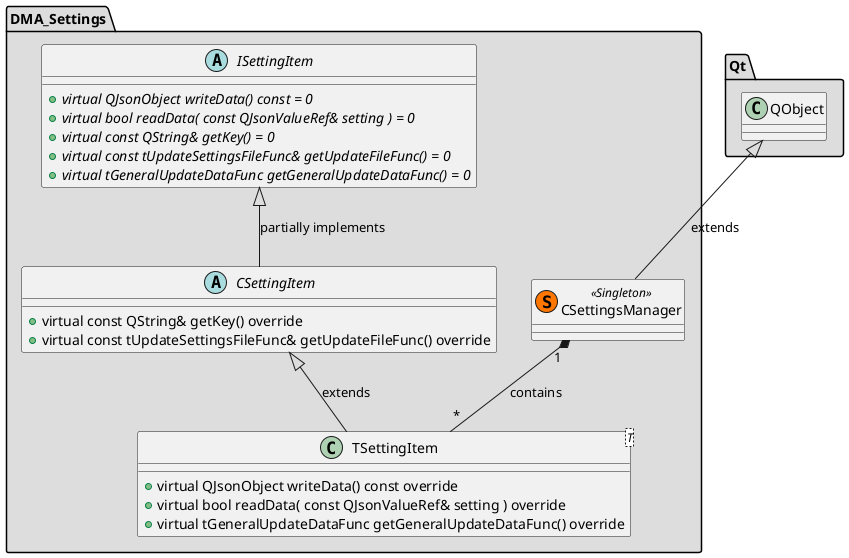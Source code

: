 
@startuml

skinparam wrapWidth 600
package "DMA_Settings" #DDDDDD
{

abstract class "CSettingItem"
{
    + virtual const QString& getKey() override
    + virtual const tUpdateSettingsFileFunc& getUpdateFileFunc() override
}

class "CSettingsManager"<< (S,#FF7700) Singleton >>
{
}

abstract class "ISettingItem"
{
    + {abstract} virtual QJsonObject writeData() const = 0
    + {abstract} virtual bool readData( const QJsonValueRef& setting ) = 0
    + {abstract} virtual const QString& getKey() = 0
    + {abstract} virtual const tUpdateSettingsFileFunc& getUpdateFileFunc() = 0
    + {abstract} virtual tGeneralUpdateDataFunc getGeneralUpdateDataFunc() = 0
}

class "TSettingItem<T>" as TSettingItem_T_
{
    + virtual QJsonObject writeData() const override
    + virtual bool readData( const QJsonValueRef& setting ) override
    + virtual tGeneralUpdateDataFunc getGeneralUpdateDataFunc() override
}

}

package "Qt" #DDDDDD
{

class "QObject"
{
}

}

'====================Inheritance section====================
ISettingItem <|-- CSettingItem : partially implements
QObject <|-- CSettingsManager : extends
CSettingItem <|-- TSettingItem_T_ : extends

'====================Dependencies section====================
CSettingsManager "1" *-- "*" TSettingItem_T_ : contains

@enduml